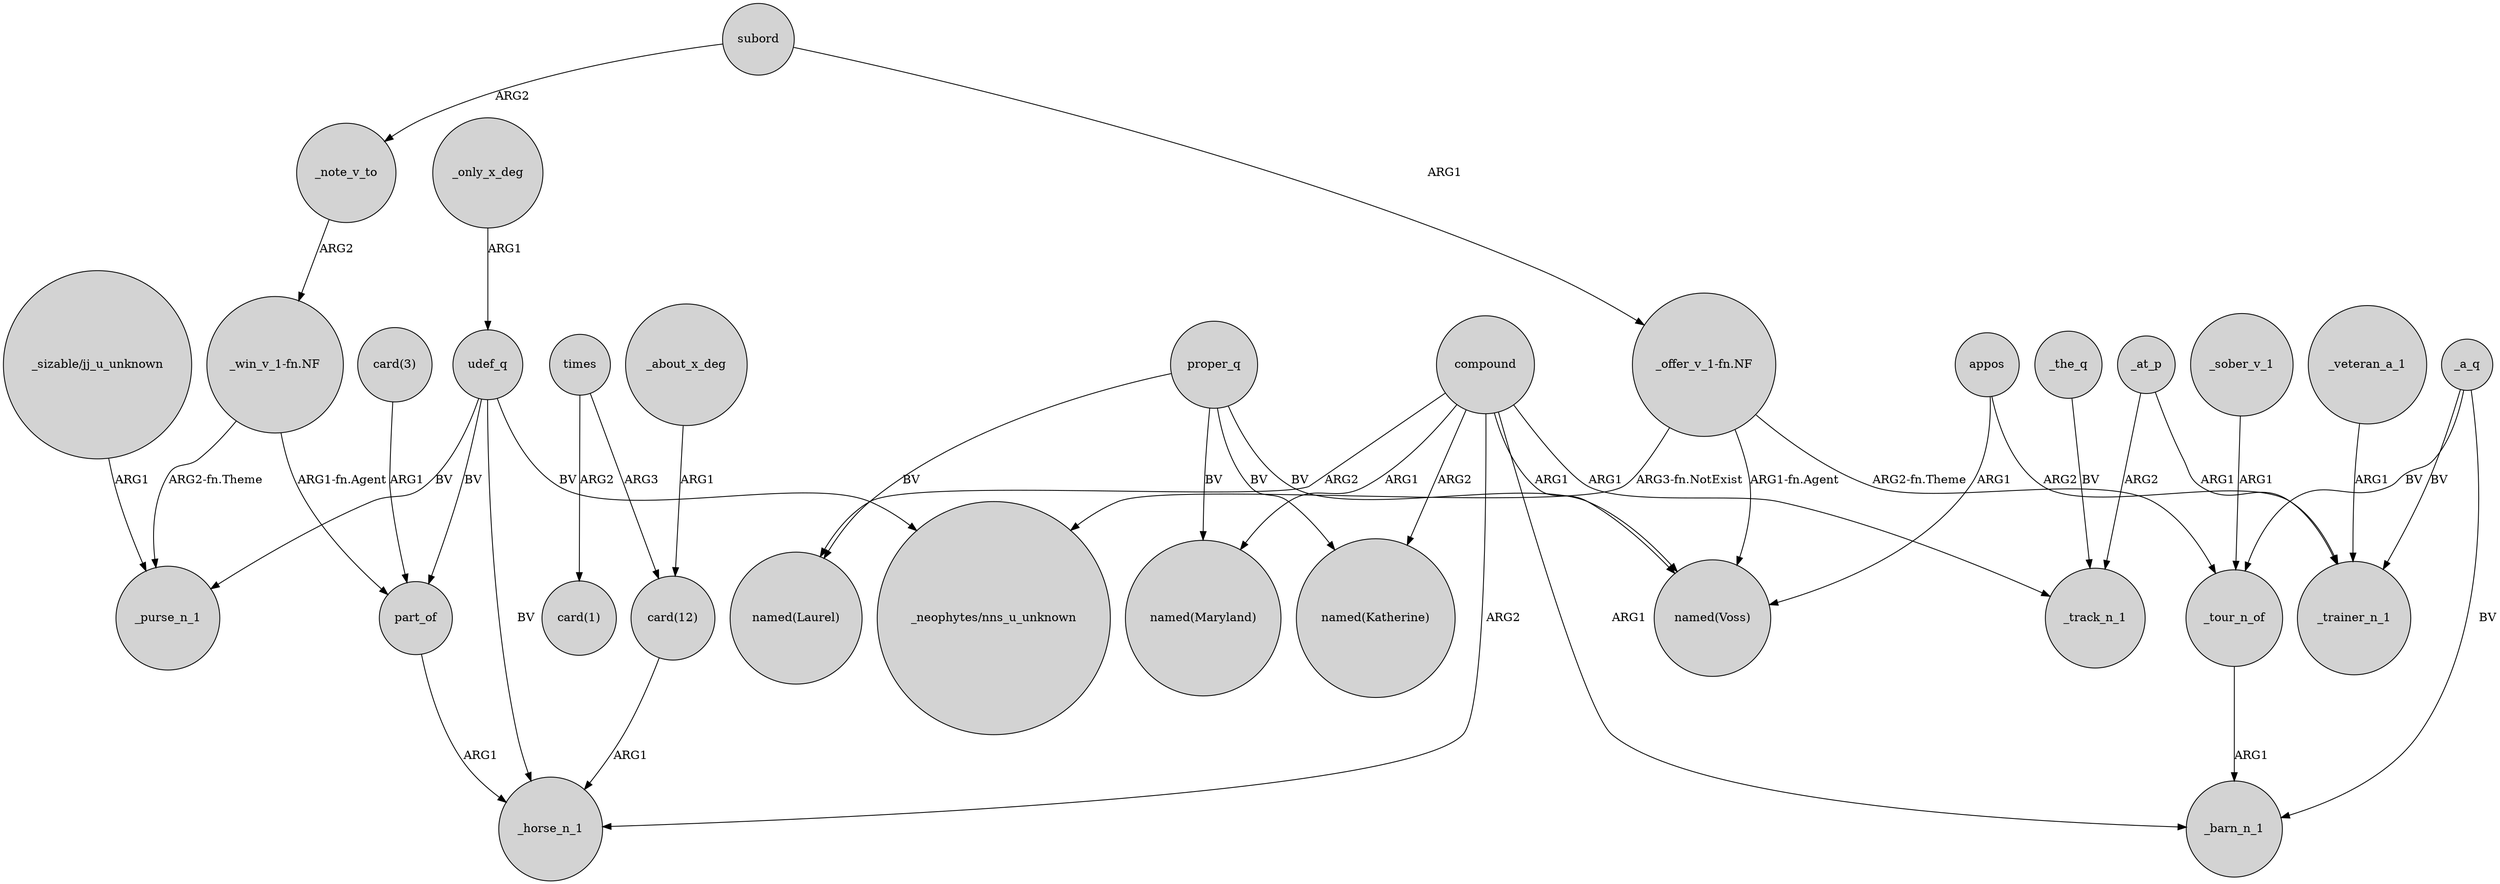 digraph {
	node [shape=circle style=filled]
	_only_x_deg -> udef_q [label=ARG1]
	udef_q -> "_neophytes/nns_u_unknown" [label=BV]
	_note_v_to -> "_win_v_1-fn.NF" [label=ARG2]
	udef_q -> part_of [label=BV]
	compound -> "named(Maryland)" [label=ARG1]
	subord -> "_offer_v_1-fn.NF" [label=ARG1]
	_a_q -> _barn_n_1 [label=BV]
	"_offer_v_1-fn.NF" -> "_neophytes/nns_u_unknown" [label="ARG3-fn.NotExist"]
	_tour_n_of -> _barn_n_1 [label=ARG1]
	"_offer_v_1-fn.NF" -> "named(Voss)" [label="ARG1-fn.Agent"]
	compound -> "named(Katherine)" [label=ARG2]
	"_sizable/jj_u_unknown" -> _purse_n_1 [label=ARG1]
	"_win_v_1-fn.NF" -> _purse_n_1 [label="ARG2-fn.Theme"]
	proper_q -> "named(Laurel)" [label=BV]
	_a_q -> _trainer_n_1 [label=BV]
	"card(12)" -> _horse_n_1 [label=ARG1]
	_veteran_a_1 -> _trainer_n_1 [label=ARG1]
	_the_q -> _track_n_1 [label=BV]
	appos -> "named(Voss)" [label=ARG1]
	proper_q -> "named(Maryland)" [label=BV]
	subord -> _note_v_to [label=ARG2]
	_a_q -> _tour_n_of [label=BV]
	proper_q -> "named(Katherine)" [label=BV]
	udef_q -> _purse_n_1 [label=BV]
	_about_x_deg -> "card(12)" [label=ARG1]
	compound -> _horse_n_1 [label=ARG2]
	part_of -> _horse_n_1 [label=ARG1]
	times -> "card(1)" [label=ARG2]
	_at_p -> _trainer_n_1 [label=ARG1]
	"_win_v_1-fn.NF" -> part_of [label="ARG1-fn.Agent"]
	_at_p -> _track_n_1 [label=ARG2]
	proper_q -> "named(Voss)" [label=BV]
	compound -> "named(Laurel)" [label=ARG2]
	_sober_v_1 -> _tour_n_of [label=ARG1]
	compound -> _barn_n_1 [label=ARG1]
	compound -> "named(Voss)" [label=ARG1]
	"card(3)" -> part_of [label=ARG1]
	udef_q -> _horse_n_1 [label=BV]
	"_offer_v_1-fn.NF" -> _tour_n_of [label="ARG2-fn.Theme"]
	times -> "card(12)" [label=ARG3]
	compound -> _track_n_1 [label=ARG1]
	appos -> _trainer_n_1 [label=ARG2]
}
